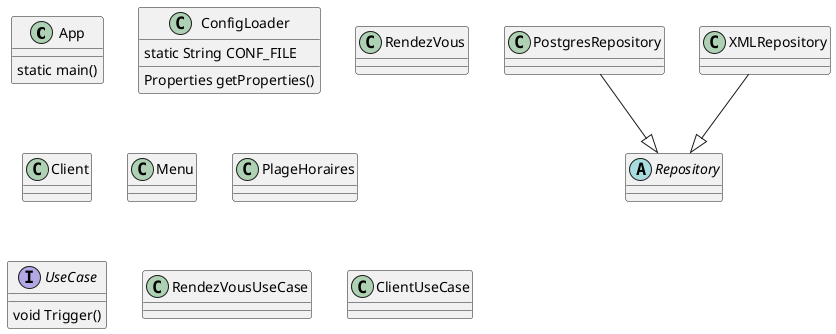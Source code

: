 @startuml

class App {
    static main()
}

class ConfigLoader {
    static String CONF_FILE
    Properties getProperties()
}

abstract Repository {

}

class PostgresRepository {

}

class XMLRepository {

}

PostgresRepository --|> Repository

XMLRepository --|> Repository


class RendezVous {

}

class Client {
    
}

class Menu {

}

class PlageHoraires {

}

interface UseCase {
    void Trigger()
}

class RendezVousUseCase {
    
}

class ClientUseCase {

}

@enduml